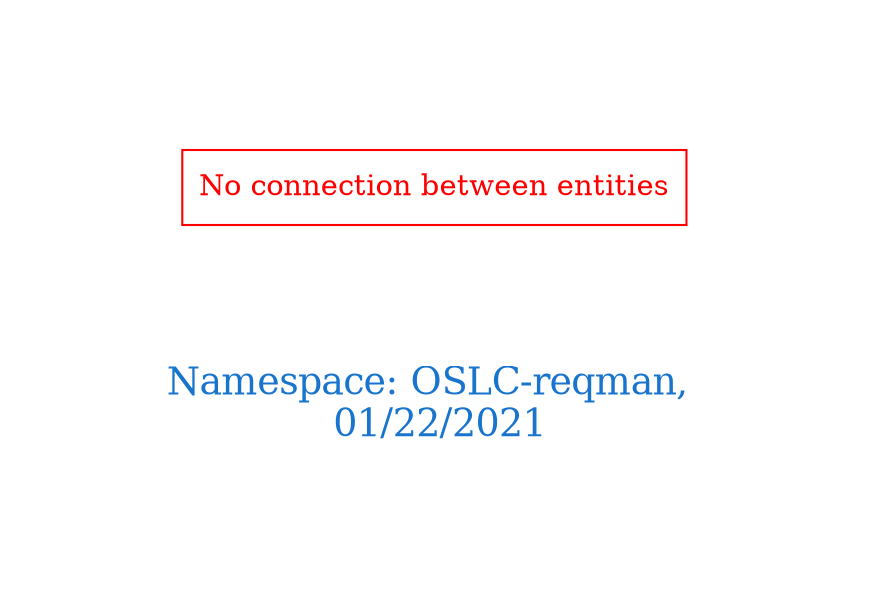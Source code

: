 digraph OGIT_ontology {
 graph [ rankdir= LR,pad=1 
fontsize = 18,
fontcolor= dodgerblue3,label = "\n\n\nNamespace: OSLC-reqman, \n 01/22/2021"];
node[shape=polygon];
edge [  color="gray81"];

"No connection between entities" [fontcolor = "red",color="red", shape="polygon"]
}
